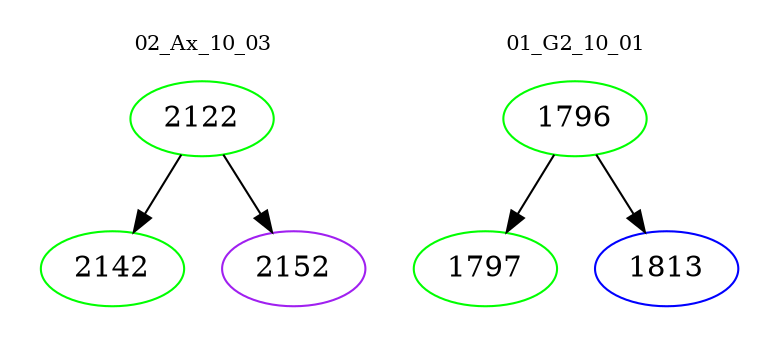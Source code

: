 digraph{
subgraph cluster_0 {
color = white
label = "02_Ax_10_03";
fontsize=10;
T0_2122 [label="2122", color="green"]
T0_2122 -> T0_2142 [color="black"]
T0_2142 [label="2142", color="green"]
T0_2122 -> T0_2152 [color="black"]
T0_2152 [label="2152", color="purple"]
}
subgraph cluster_1 {
color = white
label = "01_G2_10_01";
fontsize=10;
T1_1796 [label="1796", color="green"]
T1_1796 -> T1_1797 [color="black"]
T1_1797 [label="1797", color="green"]
T1_1796 -> T1_1813 [color="black"]
T1_1813 [label="1813", color="blue"]
}
}
